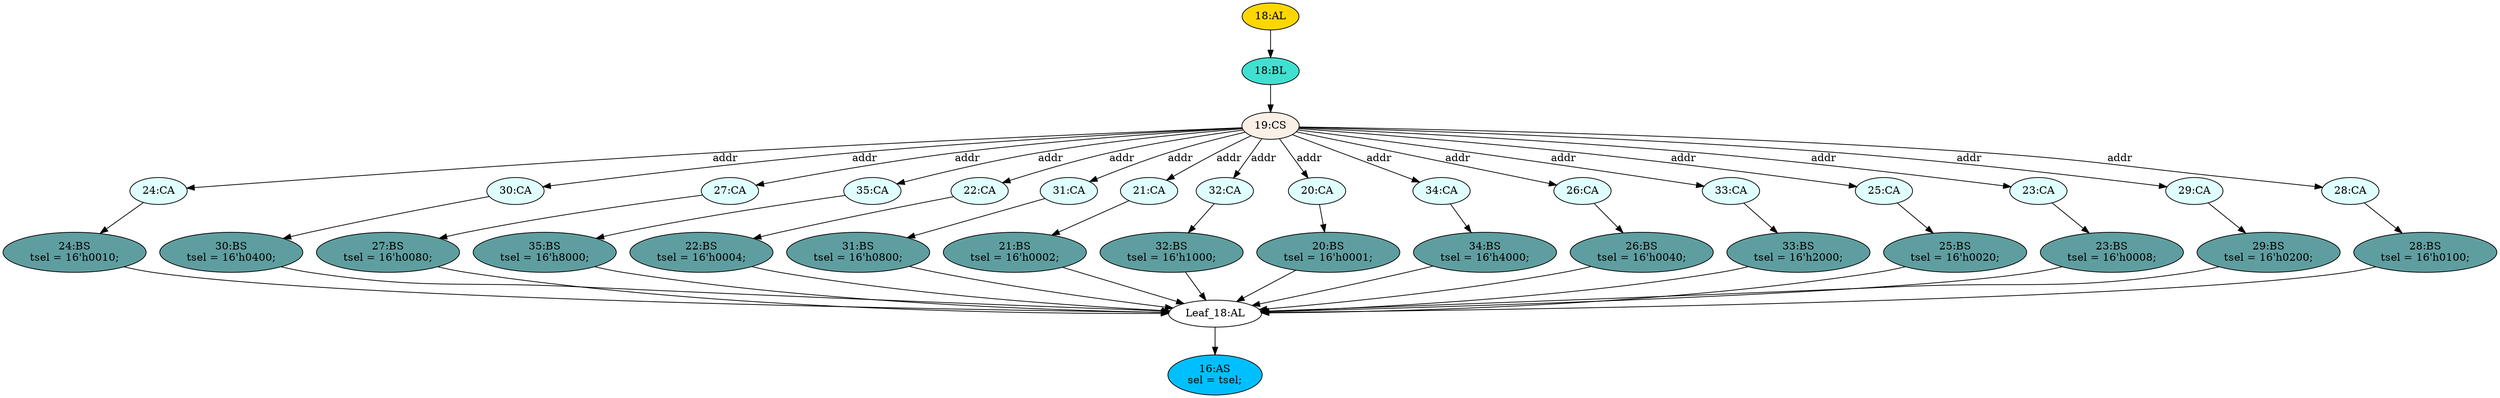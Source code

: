 strict digraph "compose( ,  )" {
	node [label="\N"];
	"24:CA"	 [ast="<pyverilog.vparser.ast.Case object at 0x7f03b0c237d0>",
		fillcolor=lightcyan,
		label="24:CA",
		statements="[]",
		style=filled,
		typ=Case];
	"24:BS"	 [ast="<pyverilog.vparser.ast.BlockingSubstitution object at 0x7f03b2cd5ed0>",
		fillcolor=cadetblue,
		label="24:BS
tsel = 16'h0010;",
		statements="[<pyverilog.vparser.ast.BlockingSubstitution object at 0x7f03b2cd5ed0>]",
		style=filled,
		typ=BlockingSubstitution];
	"24:CA" -> "24:BS"	 [cond="[]",
		lineno=None];
	"30:CA"	 [ast="<pyverilog.vparser.ast.Case object at 0x7f03b049a750>",
		fillcolor=lightcyan,
		label="30:CA",
		statements="[]",
		style=filled,
		typ=Case];
	"30:BS"	 [ast="<pyverilog.vparser.ast.BlockingSubstitution object at 0x7f03b049a850>",
		fillcolor=cadetblue,
		label="30:BS
tsel = 16'h0400;",
		statements="[<pyverilog.vparser.ast.BlockingSubstitution object at 0x7f03b049a850>]",
		style=filled,
		typ=BlockingSubstitution];
	"30:CA" -> "30:BS"	 [cond="[]",
		lineno=None];
	"Leaf_18:AL"	 [def_var="['tsel']",
		label="Leaf_18:AL"];
	"16:AS"	 [ast="<pyverilog.vparser.ast.Assign object at 0x7f03b0881210>",
		def_var="['sel']",
		fillcolor=deepskyblue,
		label="16:AS
sel = tsel;",
		statements="[]",
		style=filled,
		typ=Assign,
		use_var="['tsel']"];
	"Leaf_18:AL" -> "16:AS";
	"34:BS"	 [ast="<pyverilog.vparser.ast.BlockingSubstitution object at 0x7f03b0490090>",
		fillcolor=cadetblue,
		label="34:BS
tsel = 16'h4000;",
		statements="[<pyverilog.vparser.ast.BlockingSubstitution object at 0x7f03b0490090>]",
		style=filled,
		typ=BlockingSubstitution];
	"34:BS" -> "Leaf_18:AL"	 [cond="[]",
		lineno=None];
	"32:BS"	 [ast="<pyverilog.vparser.ast.BlockingSubstitution object at 0x7f03b049ac50>",
		fillcolor=cadetblue,
		label="32:BS
tsel = 16'h1000;",
		statements="[<pyverilog.vparser.ast.BlockingSubstitution object at 0x7f03b049ac50>]",
		style=filled,
		typ=BlockingSubstitution];
	"32:BS" -> "Leaf_18:AL"	 [cond="[]",
		lineno=None];
	"18:BL"	 [ast="<pyverilog.vparser.ast.Block object at 0x7f03b0881dd0>",
		fillcolor=turquoise,
		label="18:BL",
		statements="[]",
		style=filled,
		typ=Block];
	"19:CS"	 [ast="<pyverilog.vparser.ast.CaseStatement object at 0x7f03b0490050>",
		fillcolor=linen,
		label="19:CS",
		statements="[]",
		style=filled,
		typ=CaseStatement];
	"18:BL" -> "19:CS"	 [cond="[]",
		lineno=None];
	"22:BS"	 [ast="<pyverilog.vparser.ast.BlockingSubstitution object at 0x7f03b087d250>",
		fillcolor=cadetblue,
		label="22:BS
tsel = 16'h0004;",
		statements="[<pyverilog.vparser.ast.BlockingSubstitution object at 0x7f03b087d250>]",
		style=filled,
		typ=BlockingSubstitution];
	"22:BS" -> "Leaf_18:AL"	 [cond="[]",
		lineno=None];
	"20:BS"	 [ast="<pyverilog.vparser.ast.BlockingSubstitution object at 0x7f03b082f9d0>",
		fillcolor=cadetblue,
		label="20:BS
tsel = 16'h0001;",
		statements="[<pyverilog.vparser.ast.BlockingSubstitution object at 0x7f03b082f9d0>]",
		style=filled,
		typ=BlockingSubstitution];
	"20:BS" -> "Leaf_18:AL"	 [cond="[]",
		lineno=None];
	"31:BS"	 [ast="<pyverilog.vparser.ast.BlockingSubstitution object at 0x7f03b049aa50>",
		fillcolor=cadetblue,
		label="31:BS
tsel = 16'h0800;",
		statements="[<pyverilog.vparser.ast.BlockingSubstitution object at 0x7f03b049aa50>]",
		style=filled,
		typ=BlockingSubstitution];
	"31:BS" -> "Leaf_18:AL"	 [cond="[]",
		lineno=None];
	"21:BS"	 [ast="<pyverilog.vparser.ast.BlockingSubstitution object at 0x7f03b0887cd0>",
		fillcolor=cadetblue,
		label="21:BS
tsel = 16'h0002;",
		statements="[<pyverilog.vparser.ast.BlockingSubstitution object at 0x7f03b0887cd0>]",
		style=filled,
		typ=BlockingSubstitution];
	"21:BS" -> "Leaf_18:AL"	 [cond="[]",
		lineno=None];
	"27:CA"	 [ast="<pyverilog.vparser.ast.Case object at 0x7f03b049a150>",
		fillcolor=lightcyan,
		label="27:CA",
		statements="[]",
		style=filled,
		typ=Case];
	"27:BS"	 [ast="<pyverilog.vparser.ast.BlockingSubstitution object at 0x7f03b049a250>",
		fillcolor=cadetblue,
		label="27:BS
tsel = 16'h0080;",
		statements="[<pyverilog.vparser.ast.BlockingSubstitution object at 0x7f03b049a250>]",
		style=filled,
		typ=BlockingSubstitution];
	"27:CA" -> "27:BS"	 [cond="[]",
		lineno=None];
	"28:BS"	 [ast="<pyverilog.vparser.ast.BlockingSubstitution object at 0x7f03b049a450>",
		fillcolor=cadetblue,
		label="28:BS
tsel = 16'h0100;",
		statements="[<pyverilog.vparser.ast.BlockingSubstitution object at 0x7f03b049a450>]",
		style=filled,
		typ=BlockingSubstitution];
	"28:BS" -> "Leaf_18:AL"	 [cond="[]",
		lineno=None];
	"23:BS"	 [ast="<pyverilog.vparser.ast.BlockingSubstitution object at 0x7f03b087d990>",
		fillcolor=cadetblue,
		label="23:BS
tsel = 16'h0008;",
		statements="[<pyverilog.vparser.ast.BlockingSubstitution object at 0x7f03b087d990>]",
		style=filled,
		typ=BlockingSubstitution];
	"23:BS" -> "Leaf_18:AL"	 [cond="[]",
		lineno=None];
	"29:BS"	 [ast="<pyverilog.vparser.ast.BlockingSubstitution object at 0x7f03b049a650>",
		fillcolor=cadetblue,
		label="29:BS
tsel = 16'h0200;",
		statements="[<pyverilog.vparser.ast.BlockingSubstitution object at 0x7f03b049a650>]",
		style=filled,
		typ=BlockingSubstitution];
	"29:BS" -> "Leaf_18:AL"	 [cond="[]",
		lineno=None];
	"25:BS"	 [ast="<pyverilog.vparser.ast.BlockingSubstitution object at 0x7f03b0b62ad0>",
		fillcolor=cadetblue,
		label="25:BS
tsel = 16'h0020;",
		statements="[<pyverilog.vparser.ast.BlockingSubstitution object at 0x7f03b0b62ad0>]",
		style=filled,
		typ=BlockingSubstitution];
	"25:BS" -> "Leaf_18:AL"	 [cond="[]",
		lineno=None];
	"35:CA"	 [ast="<pyverilog.vparser.ast.Case object at 0x7f03b0490190>",
		fillcolor=lightcyan,
		label="35:CA",
		statements="[]",
		style=filled,
		typ=Case];
	"35:BS"	 [ast="<pyverilog.vparser.ast.BlockingSubstitution object at 0x7f03b0490290>",
		fillcolor=cadetblue,
		label="35:BS
tsel = 16'h8000;",
		statements="[<pyverilog.vparser.ast.BlockingSubstitution object at 0x7f03b0490290>]",
		style=filled,
		typ=BlockingSubstitution];
	"35:CA" -> "35:BS"	 [cond="[]",
		lineno=None];
	"26:BS"	 [ast="<pyverilog.vparser.ast.BlockingSubstitution object at 0x7f03b049a050>",
		fillcolor=cadetblue,
		label="26:BS
tsel = 16'h0040;",
		statements="[<pyverilog.vparser.ast.BlockingSubstitution object at 0x7f03b049a050>]",
		style=filled,
		typ=BlockingSubstitution];
	"26:BS" -> "Leaf_18:AL"	 [cond="[]",
		lineno=None];
	"33:BS"	 [ast="<pyverilog.vparser.ast.BlockingSubstitution object at 0x7f03b049ae50>",
		fillcolor=cadetblue,
		label="33:BS
tsel = 16'h2000;",
		statements="[<pyverilog.vparser.ast.BlockingSubstitution object at 0x7f03b049ae50>]",
		style=filled,
		typ=BlockingSubstitution];
	"33:BS" -> "Leaf_18:AL"	 [cond="[]",
		lineno=None];
	"22:CA"	 [ast="<pyverilog.vparser.ast.Case object at 0x7f03b08990d0>",
		fillcolor=lightcyan,
		label="22:CA",
		statements="[]",
		style=filled,
		typ=Case];
	"22:CA" -> "22:BS"	 [cond="[]",
		lineno=None];
	"31:CA"	 [ast="<pyverilog.vparser.ast.Case object at 0x7f03b049a950>",
		fillcolor=lightcyan,
		label="31:CA",
		statements="[]",
		style=filled,
		typ=Case];
	"31:CA" -> "31:BS"	 [cond="[]",
		lineno=None];
	"27:BS" -> "Leaf_18:AL"	 [cond="[]",
		lineno=None];
	"21:CA"	 [ast="<pyverilog.vparser.ast.Case object at 0x7f03b0887ed0>",
		fillcolor=lightcyan,
		label="21:CA",
		statements="[]",
		style=filled,
		typ=Case];
	"21:CA" -> "21:BS"	 [cond="[]",
		lineno=None];
	"32:CA"	 [ast="<pyverilog.vparser.ast.Case object at 0x7f03b049ab50>",
		fillcolor=lightcyan,
		label="32:CA",
		statements="[]",
		style=filled,
		typ=Case];
	"32:CA" -> "32:BS"	 [cond="[]",
		lineno=None];
	"24:BS" -> "Leaf_18:AL"	 [cond="[]",
		lineno=None];
	"20:CA"	 [ast="<pyverilog.vparser.ast.Case object at 0x7f03b088be10>",
		fillcolor=lightcyan,
		label="20:CA",
		statements="[]",
		style=filled,
		typ=Case];
	"20:CA" -> "20:BS"	 [cond="[]",
		lineno=None];
	"34:CA"	 [ast="<pyverilog.vparser.ast.Case object at 0x7f03b049af50>",
		fillcolor=lightcyan,
		label="34:CA",
		statements="[]",
		style=filled,
		typ=Case];
	"34:CA" -> "34:BS"	 [cond="[]",
		lineno=None];
	"18:AL"	 [ast="<pyverilog.vparser.ast.Always object at 0x7f03b0881bd0>",
		clk_sens=False,
		fillcolor=gold,
		label="18:AL",
		sens="['addr']",
		statements="[]",
		style=filled,
		typ=Always,
		use_var="['addr']"];
	"18:AL" -> "18:BL"	 [cond="[]",
		lineno=None];
	"26:CA"	 [ast="<pyverilog.vparser.ast.Case object at 0x7f03b2cc3690>",
		fillcolor=lightcyan,
		label="26:CA",
		statements="[]",
		style=filled,
		typ=Case];
	"26:CA" -> "26:BS"	 [cond="[]",
		lineno=None];
	"33:CA"	 [ast="<pyverilog.vparser.ast.Case object at 0x7f03b049ad50>",
		fillcolor=lightcyan,
		label="33:CA",
		statements="[]",
		style=filled,
		typ=Case];
	"33:CA" -> "33:BS"	 [cond="[]",
		lineno=None];
	"25:CA"	 [ast="<pyverilog.vparser.ast.Case object at 0x7f03b0b62e10>",
		fillcolor=lightcyan,
		label="25:CA",
		statements="[]",
		style=filled,
		typ=Case];
	"25:CA" -> "25:BS"	 [cond="[]",
		lineno=None];
	"23:CA"	 [ast="<pyverilog.vparser.ast.Case object at 0x7f03b087db10>",
		fillcolor=lightcyan,
		label="23:CA",
		statements="[]",
		style=filled,
		typ=Case];
	"23:CA" -> "23:BS"	 [cond="[]",
		lineno=None];
	"29:CA"	 [ast="<pyverilog.vparser.ast.Case object at 0x7f03b049a550>",
		fillcolor=lightcyan,
		label="29:CA",
		statements="[]",
		style=filled,
		typ=Case];
	"29:CA" -> "29:BS"	 [cond="[]",
		lineno=None];
	"19:CS" -> "24:CA"	 [cond="['addr']",
		label=addr,
		lineno=19];
	"19:CS" -> "30:CA"	 [cond="['addr']",
		label=addr,
		lineno=19];
	"19:CS" -> "27:CA"	 [cond="['addr']",
		label=addr,
		lineno=19];
	"19:CS" -> "35:CA"	 [cond="['addr']",
		label=addr,
		lineno=19];
	"19:CS" -> "22:CA"	 [cond="['addr']",
		label=addr,
		lineno=19];
	"19:CS" -> "31:CA"	 [cond="['addr']",
		label=addr,
		lineno=19];
	"19:CS" -> "21:CA"	 [cond="['addr']",
		label=addr,
		lineno=19];
	"19:CS" -> "32:CA"	 [cond="['addr']",
		label=addr,
		lineno=19];
	"19:CS" -> "20:CA"	 [cond="['addr']",
		label=addr,
		lineno=19];
	"19:CS" -> "34:CA"	 [cond="['addr']",
		label=addr,
		lineno=19];
	"19:CS" -> "26:CA"	 [cond="['addr']",
		label=addr,
		lineno=19];
	"19:CS" -> "33:CA"	 [cond="['addr']",
		label=addr,
		lineno=19];
	"19:CS" -> "25:CA"	 [cond="['addr']",
		label=addr,
		lineno=19];
	"19:CS" -> "23:CA"	 [cond="['addr']",
		label=addr,
		lineno=19];
	"19:CS" -> "29:CA"	 [cond="['addr']",
		label=addr,
		lineno=19];
	"28:CA"	 [ast="<pyverilog.vparser.ast.Case object at 0x7f03b049a350>",
		fillcolor=lightcyan,
		label="28:CA",
		statements="[]",
		style=filled,
		typ=Case];
	"19:CS" -> "28:CA"	 [cond="['addr']",
		label=addr,
		lineno=19];
	"28:CA" -> "28:BS"	 [cond="[]",
		lineno=None];
	"35:BS" -> "Leaf_18:AL"	 [cond="[]",
		lineno=None];
	"30:BS" -> "Leaf_18:AL"	 [cond="[]",
		lineno=None];
}
